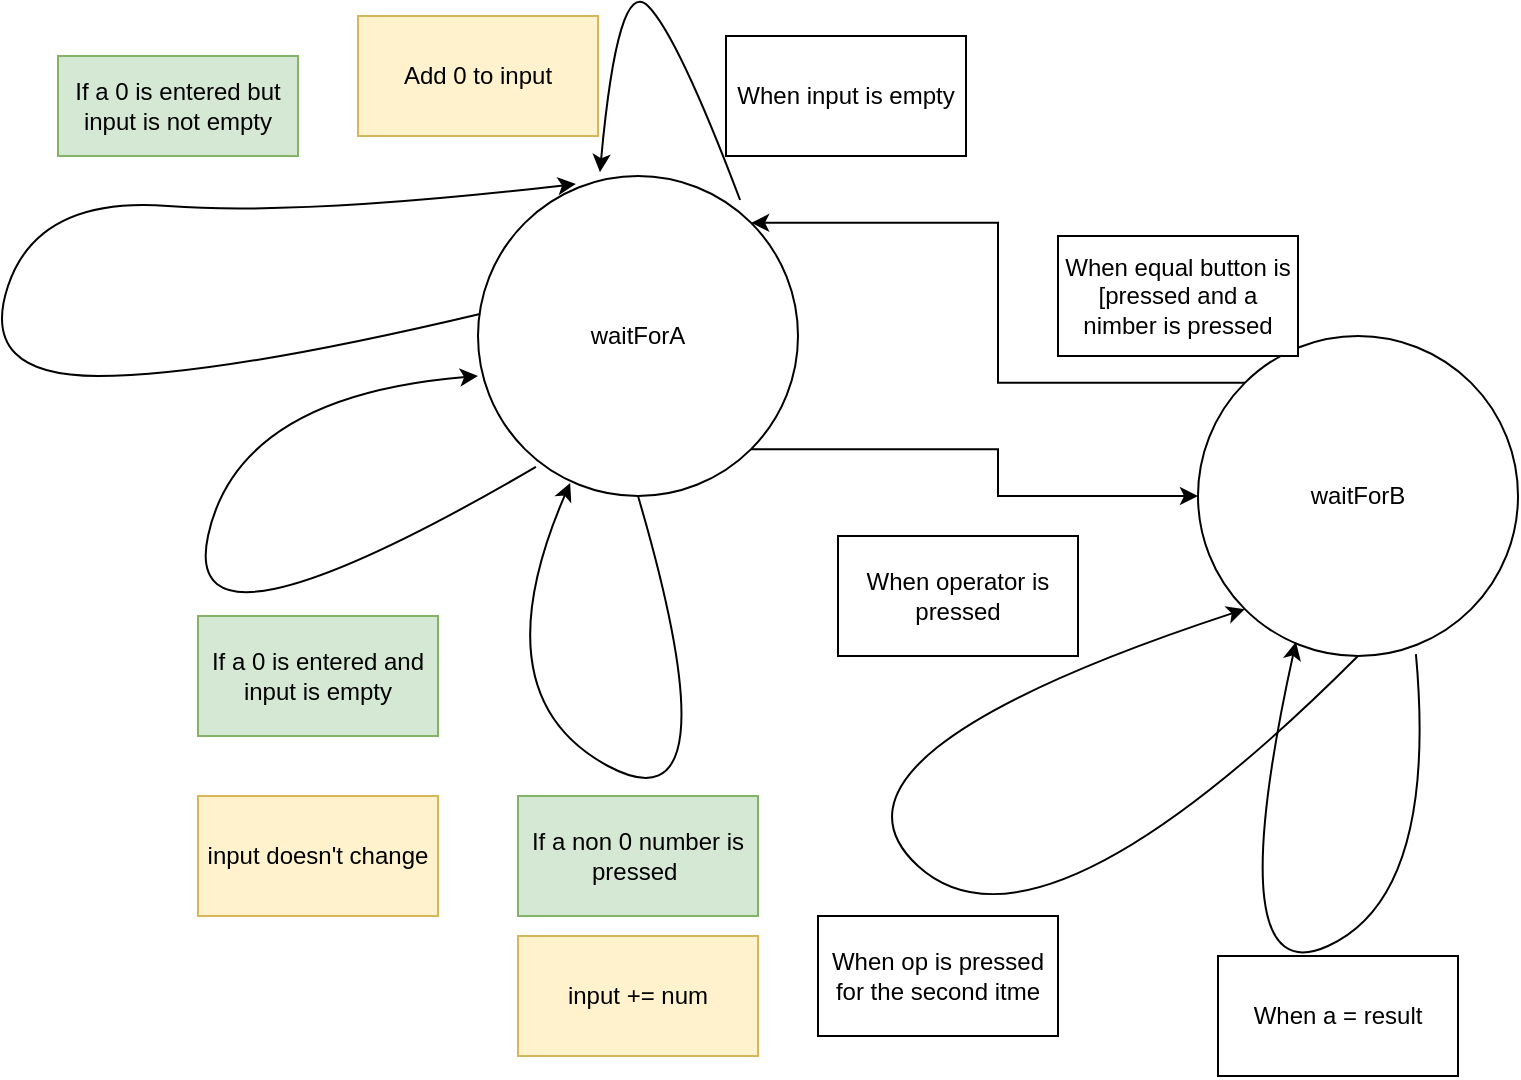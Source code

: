 <mxfile version="20.6.0" type="github">
  <diagram id="Jc-8CKF_EtNRt-ugO34t" name="Page-1">
    <mxGraphModel dx="452" dy="1242" grid="1" gridSize="10" guides="1" tooltips="1" connect="1" arrows="1" fold="1" page="1" pageScale="1" pageWidth="827" pageHeight="1169" math="0" shadow="0">
      <root>
        <mxCell id="0" />
        <mxCell id="1" parent="0" />
        <mxCell id="MSzu6eGsG3Dn9lZhk8FK-3" style="edgeStyle=orthogonalEdgeStyle;rounded=0;orthogonalLoop=1;jettySize=auto;html=1;exitX=1;exitY=1;exitDx=0;exitDy=0;" edge="1" parent="1" source="MSzu6eGsG3Dn9lZhk8FK-1" target="MSzu6eGsG3Dn9lZhk8FK-2">
          <mxGeometry relative="1" as="geometry" />
        </mxCell>
        <mxCell id="MSzu6eGsG3Dn9lZhk8FK-1" value="waitForA" style="ellipse;whiteSpace=wrap;html=1;aspect=fixed;" vertex="1" parent="1">
          <mxGeometry x="290" y="110" width="160" height="160" as="geometry" />
        </mxCell>
        <mxCell id="MSzu6eGsG3Dn9lZhk8FK-16" style="edgeStyle=orthogonalEdgeStyle;rounded=0;orthogonalLoop=1;jettySize=auto;html=1;exitX=0;exitY=0;exitDx=0;exitDy=0;entryX=1;entryY=0;entryDx=0;entryDy=0;" edge="1" parent="1" source="MSzu6eGsG3Dn9lZhk8FK-2" target="MSzu6eGsG3Dn9lZhk8FK-1">
          <mxGeometry relative="1" as="geometry" />
        </mxCell>
        <mxCell id="MSzu6eGsG3Dn9lZhk8FK-2" value="waitForB" style="ellipse;whiteSpace=wrap;html=1;aspect=fixed;" vertex="1" parent="1">
          <mxGeometry x="650" y="190" width="160" height="160" as="geometry" />
        </mxCell>
        <mxCell id="MSzu6eGsG3Dn9lZhk8FK-6" value="" style="curved=1;endArrow=classic;html=1;rounded=0;exitX=0.5;exitY=1;exitDx=0;exitDy=0;entryX=0.288;entryY=0.959;entryDx=0;entryDy=0;entryPerimeter=0;" edge="1" parent="1" source="MSzu6eGsG3Dn9lZhk8FK-1" target="MSzu6eGsG3Dn9lZhk8FK-1">
          <mxGeometry width="50" height="50" relative="1" as="geometry">
            <mxPoint x="520" y="420" as="sourcePoint" />
            <mxPoint x="300" y="300" as="targetPoint" />
            <Array as="points">
              <mxPoint x="420" y="440" />
              <mxPoint x="290" y="370" />
            </Array>
          </mxGeometry>
        </mxCell>
        <mxCell id="MSzu6eGsG3Dn9lZhk8FK-8" value="If a non 0 number is pressed&amp;nbsp;" style="rounded=0;whiteSpace=wrap;html=1;fillColor=#d5e8d4;strokeColor=#82b366;" vertex="1" parent="1">
          <mxGeometry x="310" y="420" width="120" height="60" as="geometry" />
        </mxCell>
        <mxCell id="MSzu6eGsG3Dn9lZhk8FK-9" value="input += num" style="rounded=0;whiteSpace=wrap;html=1;fillColor=#fff2cc;strokeColor=#d6b656;" vertex="1" parent="1">
          <mxGeometry x="310" y="490" width="120" height="60" as="geometry" />
        </mxCell>
        <mxCell id="MSzu6eGsG3Dn9lZhk8FK-10" value="If a 0 is entered and input is empty" style="rounded=0;whiteSpace=wrap;html=1;fillColor=#d5e8d4;strokeColor=#82b366;" vertex="1" parent="1">
          <mxGeometry x="150" y="330" width="120" height="60" as="geometry" />
        </mxCell>
        <mxCell id="MSzu6eGsG3Dn9lZhk8FK-11" value="" style="curved=1;endArrow=classic;html=1;rounded=0;exitX=0.181;exitY=0.909;exitDx=0;exitDy=0;exitPerimeter=0;entryX=0;entryY=0.625;entryDx=0;entryDy=0;entryPerimeter=0;" edge="1" parent="1" source="MSzu6eGsG3Dn9lZhk8FK-1" target="MSzu6eGsG3Dn9lZhk8FK-1">
          <mxGeometry width="50" height="50" relative="1" as="geometry">
            <mxPoint x="520" y="410" as="sourcePoint" />
            <mxPoint x="570" y="360" as="targetPoint" />
            <Array as="points">
              <mxPoint x="140" y="360" />
              <mxPoint x="170" y="220" />
            </Array>
          </mxGeometry>
        </mxCell>
        <mxCell id="MSzu6eGsG3Dn9lZhk8FK-12" value="input doesn&#39;t change" style="rounded=0;whiteSpace=wrap;html=1;fillColor=#fff2cc;strokeColor=#d6b656;" vertex="1" parent="1">
          <mxGeometry x="150" y="420" width="120" height="60" as="geometry" />
        </mxCell>
        <mxCell id="MSzu6eGsG3Dn9lZhk8FK-13" value="" style="curved=1;endArrow=classic;html=1;rounded=0;entryX=0.306;entryY=0.025;entryDx=0;entryDy=0;entryPerimeter=0;exitX=0.006;exitY=0.431;exitDx=0;exitDy=0;exitPerimeter=0;" edge="1" parent="1" source="MSzu6eGsG3Dn9lZhk8FK-1" target="MSzu6eGsG3Dn9lZhk8FK-1">
          <mxGeometry width="50" height="50" relative="1" as="geometry">
            <mxPoint x="390" y="420" as="sourcePoint" />
            <mxPoint x="440" y="370" as="targetPoint" />
            <Array as="points">
              <mxPoint x="160" y="210" />
              <mxPoint x="40" y="210" />
              <mxPoint x="70" y="120" />
              <mxPoint x="200" y="130" />
            </Array>
          </mxGeometry>
        </mxCell>
        <mxCell id="MSzu6eGsG3Dn9lZhk8FK-14" value="If a 0 is entered but input is not empty&lt;br&gt;" style="rounded=0;whiteSpace=wrap;html=1;fillColor=#d5e8d4;strokeColor=#82b366;" vertex="1" parent="1">
          <mxGeometry x="80" y="50" width="120" height="50" as="geometry" />
        </mxCell>
        <mxCell id="MSzu6eGsG3Dn9lZhk8FK-15" value="Add 0 to input" style="rounded=0;whiteSpace=wrap;html=1;fillColor=#fff2cc;strokeColor=#d6b656;" vertex="1" parent="1">
          <mxGeometry x="230" y="30" width="120" height="60" as="geometry" />
        </mxCell>
        <mxCell id="MSzu6eGsG3Dn9lZhk8FK-17" value="When operator is pressed" style="rounded=0;whiteSpace=wrap;html=1;" vertex="1" parent="1">
          <mxGeometry x="470" y="290" width="120" height="60" as="geometry" />
        </mxCell>
        <mxCell id="MSzu6eGsG3Dn9lZhk8FK-18" value="When equal button is [pressed and a nimber is pressed" style="rounded=0;whiteSpace=wrap;html=1;" vertex="1" parent="1">
          <mxGeometry x="580" y="140" width="120" height="60" as="geometry" />
        </mxCell>
        <mxCell id="MSzu6eGsG3Dn9lZhk8FK-19" value="" style="curved=1;endArrow=classic;html=1;rounded=0;entryX=0;entryY=1;entryDx=0;entryDy=0;exitX=0.5;exitY=1;exitDx=0;exitDy=0;" edge="1" parent="1" source="MSzu6eGsG3Dn9lZhk8FK-2" target="MSzu6eGsG3Dn9lZhk8FK-2">
          <mxGeometry width="50" height="50" relative="1" as="geometry">
            <mxPoint x="540" y="230" as="sourcePoint" />
            <mxPoint x="590" y="180" as="targetPoint" />
            <Array as="points">
              <mxPoint x="570" y="510" />
              <mxPoint x="450" y="400" />
            </Array>
          </mxGeometry>
        </mxCell>
        <mxCell id="MSzu6eGsG3Dn9lZhk8FK-20" value="When op is pressed for the second itme&lt;br&gt;" style="rounded=0;whiteSpace=wrap;html=1;" vertex="1" parent="1">
          <mxGeometry x="460" y="480" width="120" height="60" as="geometry" />
        </mxCell>
        <mxCell id="MSzu6eGsG3Dn9lZhk8FK-22" value="" style="curved=1;endArrow=classic;html=1;rounded=0;entryX=0.306;entryY=0.956;entryDx=0;entryDy=0;entryPerimeter=0;exitX=0.681;exitY=0.994;exitDx=0;exitDy=0;exitPerimeter=0;" edge="1" parent="1" source="MSzu6eGsG3Dn9lZhk8FK-2" target="MSzu6eGsG3Dn9lZhk8FK-2">
          <mxGeometry width="50" height="50" relative="1" as="geometry">
            <mxPoint x="560" y="570" as="sourcePoint" />
            <mxPoint x="610" y="520" as="targetPoint" />
            <Array as="points">
              <mxPoint x="770" y="470" />
              <mxPoint x="660" y="520" />
            </Array>
          </mxGeometry>
        </mxCell>
        <mxCell id="MSzu6eGsG3Dn9lZhk8FK-23" value="When a = result&lt;br&gt;" style="rounded=0;whiteSpace=wrap;html=1;" vertex="1" parent="1">
          <mxGeometry x="660" y="500" width="120" height="60" as="geometry" />
        </mxCell>
        <mxCell id="MSzu6eGsG3Dn9lZhk8FK-24" value="" style="curved=1;endArrow=classic;html=1;rounded=0;exitX=0.819;exitY=0.075;exitDx=0;exitDy=0;exitPerimeter=0;entryX=0.381;entryY=-0.012;entryDx=0;entryDy=0;entryPerimeter=0;" edge="1" parent="1" source="MSzu6eGsG3Dn9lZhk8FK-1" target="MSzu6eGsG3Dn9lZhk8FK-1">
          <mxGeometry width="50" height="50" relative="1" as="geometry">
            <mxPoint x="350" y="560" as="sourcePoint" />
            <mxPoint x="400" y="510" as="targetPoint" />
            <Array as="points">
              <mxPoint x="390" y="40" />
              <mxPoint x="360" y="10" />
            </Array>
          </mxGeometry>
        </mxCell>
        <mxCell id="MSzu6eGsG3Dn9lZhk8FK-25" value="When input is empty&lt;br&gt;" style="rounded=0;whiteSpace=wrap;html=1;" vertex="1" parent="1">
          <mxGeometry x="414" y="40" width="120" height="60" as="geometry" />
        </mxCell>
      </root>
    </mxGraphModel>
  </diagram>
</mxfile>
